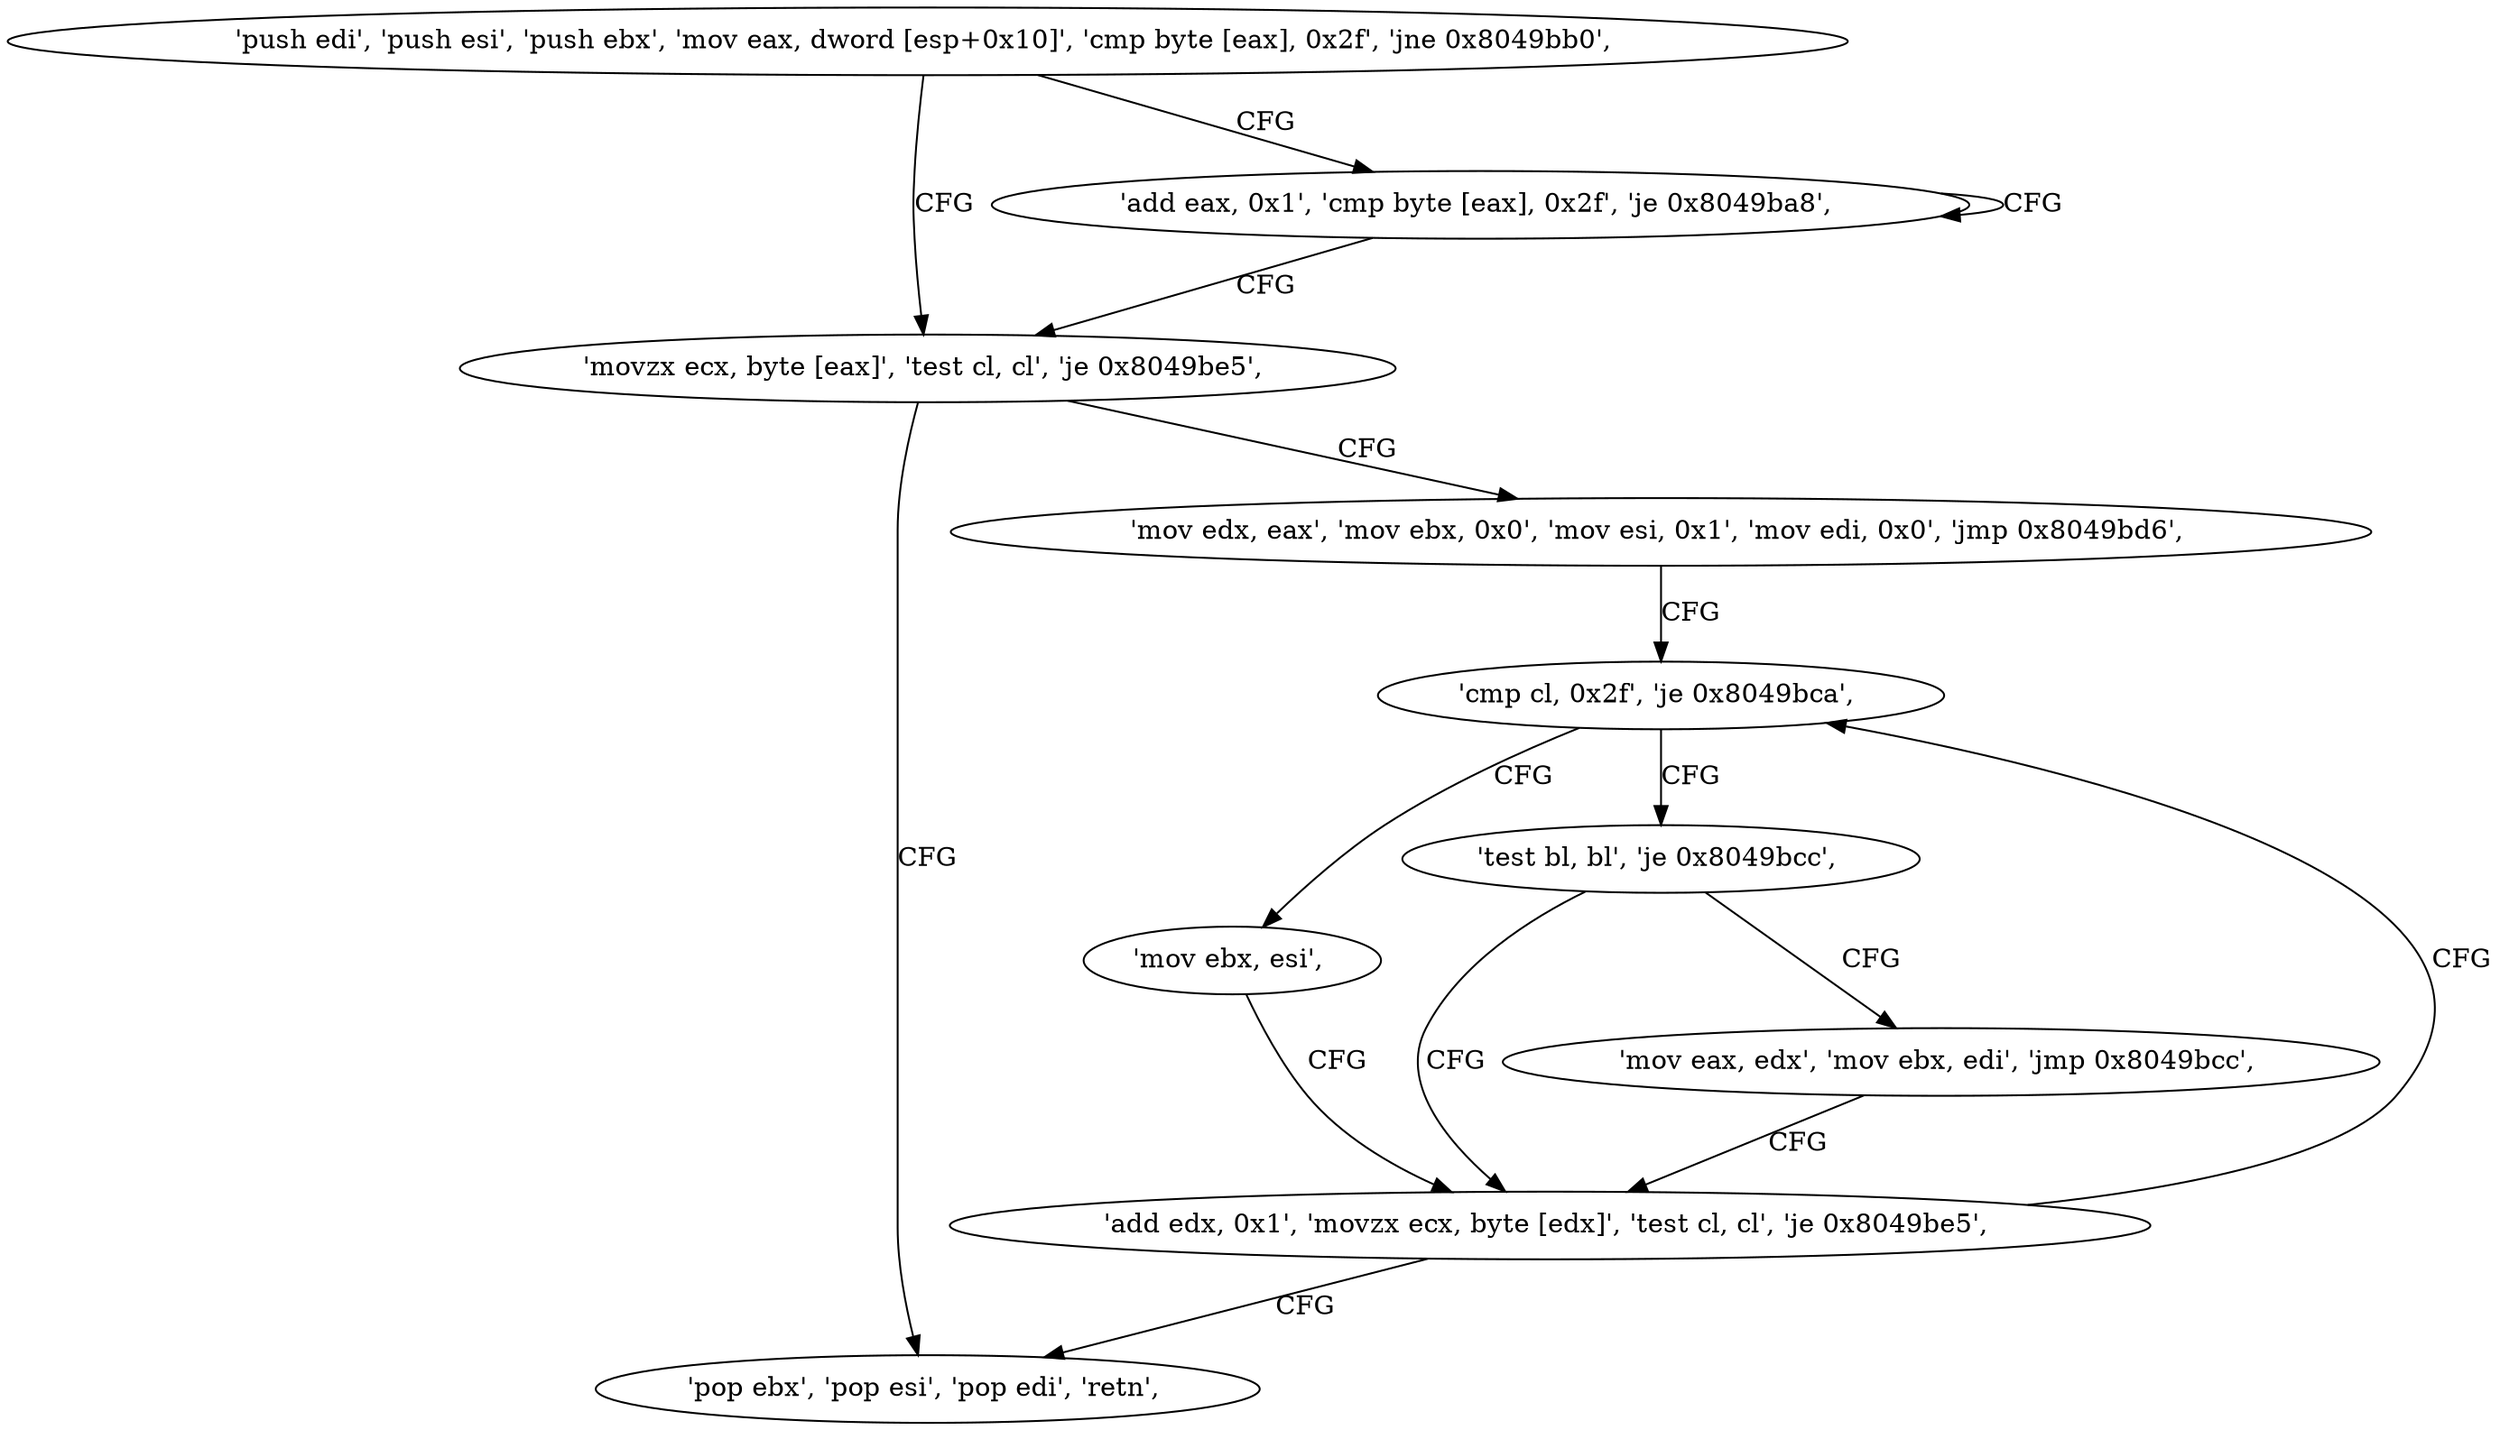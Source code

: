 digraph "func" {
"134519708" [label = "'push edi', 'push esi', 'push ebx', 'mov eax, dword [esp+0x10]', 'cmp byte [eax], 0x2f', 'jne 0x8049bb0', " ]
"134519728" [label = "'movzx ecx, byte [eax]', 'test cl, cl', 'je 0x8049be5', " ]
"134519720" [label = "'add eax, 0x1', 'cmp byte [eax], 0x2f', 'je 0x8049ba8', " ]
"134519781" [label = "'pop ebx', 'pop esi', 'pop edi', 'retn', " ]
"134519735" [label = "'mov edx, eax', 'mov ebx, 0x0', 'mov esi, 0x1', 'mov edi, 0x0', 'jmp 0x8049bd6', " ]
"134519766" [label = "'cmp cl, 0x2f', 'je 0x8049bca', " ]
"134519754" [label = "'mov ebx, esi', " ]
"134519771" [label = "'test bl, bl', 'je 0x8049bcc', " ]
"134519756" [label = "'add edx, 0x1', 'movzx ecx, byte [edx]', 'test cl, cl', 'je 0x8049be5', " ]
"134519775" [label = "'mov eax, edx', 'mov ebx, edi', 'jmp 0x8049bcc', " ]
"134519708" -> "134519728" [ label = "CFG" ]
"134519708" -> "134519720" [ label = "CFG" ]
"134519728" -> "134519781" [ label = "CFG" ]
"134519728" -> "134519735" [ label = "CFG" ]
"134519720" -> "134519720" [ label = "CFG" ]
"134519720" -> "134519728" [ label = "CFG" ]
"134519735" -> "134519766" [ label = "CFG" ]
"134519766" -> "134519754" [ label = "CFG" ]
"134519766" -> "134519771" [ label = "CFG" ]
"134519754" -> "134519756" [ label = "CFG" ]
"134519771" -> "134519756" [ label = "CFG" ]
"134519771" -> "134519775" [ label = "CFG" ]
"134519756" -> "134519781" [ label = "CFG" ]
"134519756" -> "134519766" [ label = "CFG" ]
"134519775" -> "134519756" [ label = "CFG" ]
}
